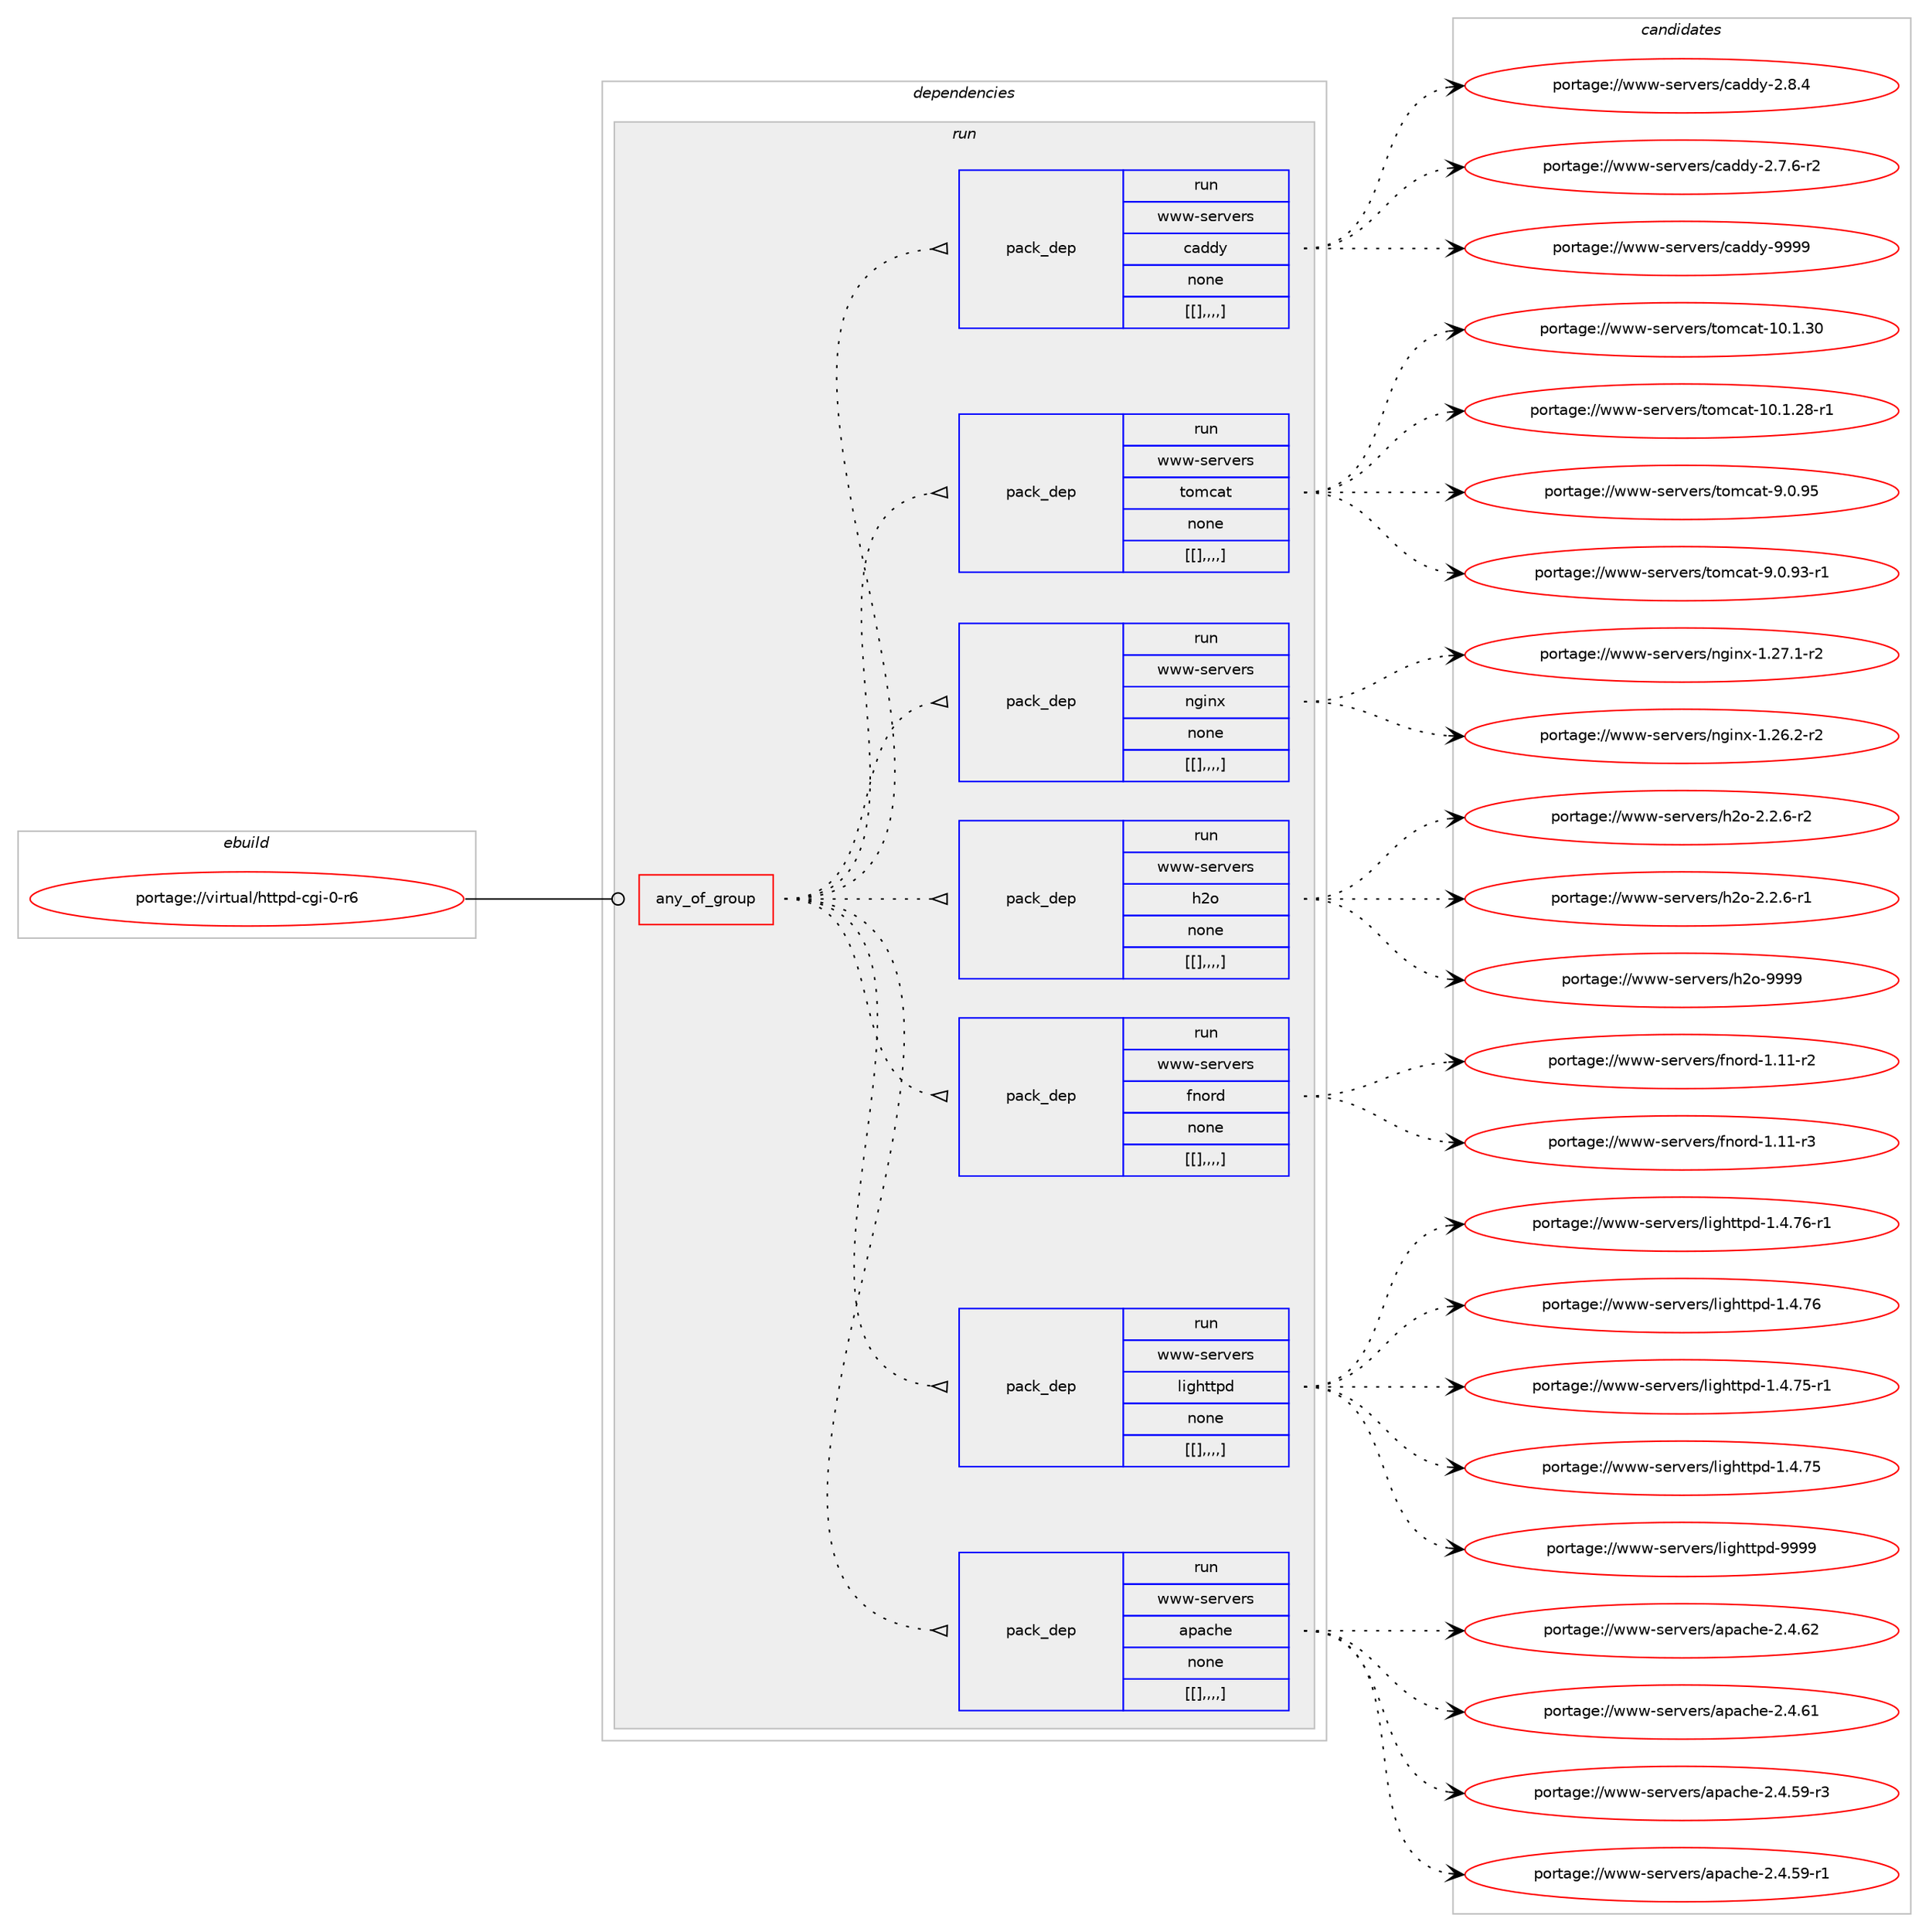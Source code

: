 digraph prolog {

# *************
# Graph options
# *************

newrank=true;
concentrate=true;
compound=true;
graph [rankdir=LR,fontname=Helvetica,fontsize=10,ranksep=1.5];#, ranksep=2.5, nodesep=0.2];
edge  [arrowhead=vee];
node  [fontname=Helvetica,fontsize=10];

# **********
# The ebuild
# **********

subgraph cluster_leftcol {
color=gray;
label=<<i>ebuild</i>>;
id [label="portage://virtual/httpd-cgi-0-r6", color=red, width=4, href="../virtual/httpd-cgi-0-r6.svg"];
}

# ****************
# The dependencies
# ****************

subgraph cluster_midcol {
color=gray;
label=<<i>dependencies</i>>;
subgraph cluster_compile {
fillcolor="#eeeeee";
style=filled;
label=<<i>compile</i>>;
}
subgraph cluster_compileandrun {
fillcolor="#eeeeee";
style=filled;
label=<<i>compile and run</i>>;
}
subgraph cluster_run {
fillcolor="#eeeeee";
style=filled;
label=<<i>run</i>>;
subgraph any84 {
dependency30307 [label=<<TABLE BORDER="0" CELLBORDER="1" CELLSPACING="0" CELLPADDING="4"><TR><TD CELLPADDING="10">any_of_group</TD></TR></TABLE>>, shape=none, color=red];subgraph pack19005 {
dependency30308 [label=<<TABLE BORDER="0" CELLBORDER="1" CELLSPACING="0" CELLPADDING="4" WIDTH="220"><TR><TD ROWSPAN="6" CELLPADDING="30">pack_dep</TD></TR><TR><TD WIDTH="110">run</TD></TR><TR><TD>www-servers</TD></TR><TR><TD>apache</TD></TR><TR><TD>none</TD></TR><TR><TD>[[],,,,]</TD></TR></TABLE>>, shape=none, color=blue];
}
dependency30307:e -> dependency30308:w [weight=20,style="dotted",arrowhead="oinv"];
subgraph pack19006 {
dependency30309 [label=<<TABLE BORDER="0" CELLBORDER="1" CELLSPACING="0" CELLPADDING="4" WIDTH="220"><TR><TD ROWSPAN="6" CELLPADDING="30">pack_dep</TD></TR><TR><TD WIDTH="110">run</TD></TR><TR><TD>www-servers</TD></TR><TR><TD>lighttpd</TD></TR><TR><TD>none</TD></TR><TR><TD>[[],,,,]</TD></TR></TABLE>>, shape=none, color=blue];
}
dependency30307:e -> dependency30309:w [weight=20,style="dotted",arrowhead="oinv"];
subgraph pack19007 {
dependency30310 [label=<<TABLE BORDER="0" CELLBORDER="1" CELLSPACING="0" CELLPADDING="4" WIDTH="220"><TR><TD ROWSPAN="6" CELLPADDING="30">pack_dep</TD></TR><TR><TD WIDTH="110">run</TD></TR><TR><TD>www-servers</TD></TR><TR><TD>fnord</TD></TR><TR><TD>none</TD></TR><TR><TD>[[],,,,]</TD></TR></TABLE>>, shape=none, color=blue];
}
dependency30307:e -> dependency30310:w [weight=20,style="dotted",arrowhead="oinv"];
subgraph pack19008 {
dependency30311 [label=<<TABLE BORDER="0" CELLBORDER="1" CELLSPACING="0" CELLPADDING="4" WIDTH="220"><TR><TD ROWSPAN="6" CELLPADDING="30">pack_dep</TD></TR><TR><TD WIDTH="110">run</TD></TR><TR><TD>www-servers</TD></TR><TR><TD>h2o</TD></TR><TR><TD>none</TD></TR><TR><TD>[[],,,,]</TD></TR></TABLE>>, shape=none, color=blue];
}
dependency30307:e -> dependency30311:w [weight=20,style="dotted",arrowhead="oinv"];
subgraph pack19009 {
dependency30312 [label=<<TABLE BORDER="0" CELLBORDER="1" CELLSPACING="0" CELLPADDING="4" WIDTH="220"><TR><TD ROWSPAN="6" CELLPADDING="30">pack_dep</TD></TR><TR><TD WIDTH="110">run</TD></TR><TR><TD>www-servers</TD></TR><TR><TD>nginx</TD></TR><TR><TD>none</TD></TR><TR><TD>[[],,,,]</TD></TR></TABLE>>, shape=none, color=blue];
}
dependency30307:e -> dependency30312:w [weight=20,style="dotted",arrowhead="oinv"];
subgraph pack19010 {
dependency30313 [label=<<TABLE BORDER="0" CELLBORDER="1" CELLSPACING="0" CELLPADDING="4" WIDTH="220"><TR><TD ROWSPAN="6" CELLPADDING="30">pack_dep</TD></TR><TR><TD WIDTH="110">run</TD></TR><TR><TD>www-servers</TD></TR><TR><TD>tomcat</TD></TR><TR><TD>none</TD></TR><TR><TD>[[],,,,]</TD></TR></TABLE>>, shape=none, color=blue];
}
dependency30307:e -> dependency30313:w [weight=20,style="dotted",arrowhead="oinv"];
subgraph pack19011 {
dependency30314 [label=<<TABLE BORDER="0" CELLBORDER="1" CELLSPACING="0" CELLPADDING="4" WIDTH="220"><TR><TD ROWSPAN="6" CELLPADDING="30">pack_dep</TD></TR><TR><TD WIDTH="110">run</TD></TR><TR><TD>www-servers</TD></TR><TR><TD>caddy</TD></TR><TR><TD>none</TD></TR><TR><TD>[[],,,,]</TD></TR></TABLE>>, shape=none, color=blue];
}
dependency30307:e -> dependency30314:w [weight=20,style="dotted",arrowhead="oinv"];
}
id:e -> dependency30307:w [weight=20,style="solid",arrowhead="odot"];
}
}

# **************
# The candidates
# **************

subgraph cluster_choices {
rank=same;
color=gray;
label=<<i>candidates</i>>;

subgraph choice19005 {
color=black;
nodesep=1;
choice119119119451151011141181011141154797112979910410145504652465450 [label="portage://www-servers/apache-2.4.62", color=red, width=4,href="../www-servers/apache-2.4.62.svg"];
choice119119119451151011141181011141154797112979910410145504652465449 [label="portage://www-servers/apache-2.4.61", color=red, width=4,href="../www-servers/apache-2.4.61.svg"];
choice1191191194511510111411810111411547971129799104101455046524653574511451 [label="portage://www-servers/apache-2.4.59-r3", color=red, width=4,href="../www-servers/apache-2.4.59-r3.svg"];
choice1191191194511510111411810111411547971129799104101455046524653574511449 [label="portage://www-servers/apache-2.4.59-r1", color=red, width=4,href="../www-servers/apache-2.4.59-r1.svg"];
dependency30308:e -> choice119119119451151011141181011141154797112979910410145504652465450:w [style=dotted,weight="100"];
dependency30308:e -> choice119119119451151011141181011141154797112979910410145504652465449:w [style=dotted,weight="100"];
dependency30308:e -> choice1191191194511510111411810111411547971129799104101455046524653574511451:w [style=dotted,weight="100"];
dependency30308:e -> choice1191191194511510111411810111411547971129799104101455046524653574511449:w [style=dotted,weight="100"];
}
subgraph choice19006 {
color=black;
nodesep=1;
choice11911911945115101114118101114115471081051031041161161121004557575757 [label="portage://www-servers/lighttpd-9999", color=red, width=4,href="../www-servers/lighttpd-9999.svg"];
choice1191191194511510111411810111411547108105103104116116112100454946524655544511449 [label="portage://www-servers/lighttpd-1.4.76-r1", color=red, width=4,href="../www-servers/lighttpd-1.4.76-r1.svg"];
choice119119119451151011141181011141154710810510310411611611210045494652465554 [label="portage://www-servers/lighttpd-1.4.76", color=red, width=4,href="../www-servers/lighttpd-1.4.76.svg"];
choice1191191194511510111411810111411547108105103104116116112100454946524655534511449 [label="portage://www-servers/lighttpd-1.4.75-r1", color=red, width=4,href="../www-servers/lighttpd-1.4.75-r1.svg"];
choice119119119451151011141181011141154710810510310411611611210045494652465553 [label="portage://www-servers/lighttpd-1.4.75", color=red, width=4,href="../www-servers/lighttpd-1.4.75.svg"];
dependency30309:e -> choice11911911945115101114118101114115471081051031041161161121004557575757:w [style=dotted,weight="100"];
dependency30309:e -> choice1191191194511510111411810111411547108105103104116116112100454946524655544511449:w [style=dotted,weight="100"];
dependency30309:e -> choice119119119451151011141181011141154710810510310411611611210045494652465554:w [style=dotted,weight="100"];
dependency30309:e -> choice1191191194511510111411810111411547108105103104116116112100454946524655534511449:w [style=dotted,weight="100"];
dependency30309:e -> choice119119119451151011141181011141154710810510310411611611210045494652465553:w [style=dotted,weight="100"];
}
subgraph choice19007 {
color=black;
nodesep=1;
choice119119119451151011141181011141154710211011111410045494649494511451 [label="portage://www-servers/fnord-1.11-r3", color=red, width=4,href="../www-servers/fnord-1.11-r3.svg"];
choice119119119451151011141181011141154710211011111410045494649494511450 [label="portage://www-servers/fnord-1.11-r2", color=red, width=4,href="../www-servers/fnord-1.11-r2.svg"];
dependency30310:e -> choice119119119451151011141181011141154710211011111410045494649494511451:w [style=dotted,weight="100"];
dependency30310:e -> choice119119119451151011141181011141154710211011111410045494649494511450:w [style=dotted,weight="100"];
}
subgraph choice19008 {
color=black;
nodesep=1;
choice1191191194511510111411810111411547104501114557575757 [label="portage://www-servers/h2o-9999", color=red, width=4,href="../www-servers/h2o-9999.svg"];
choice1191191194511510111411810111411547104501114550465046544511450 [label="portage://www-servers/h2o-2.2.6-r2", color=red, width=4,href="../www-servers/h2o-2.2.6-r2.svg"];
choice1191191194511510111411810111411547104501114550465046544511449 [label="portage://www-servers/h2o-2.2.6-r1", color=red, width=4,href="../www-servers/h2o-2.2.6-r1.svg"];
dependency30311:e -> choice1191191194511510111411810111411547104501114557575757:w [style=dotted,weight="100"];
dependency30311:e -> choice1191191194511510111411810111411547104501114550465046544511450:w [style=dotted,weight="100"];
dependency30311:e -> choice1191191194511510111411810111411547104501114550465046544511449:w [style=dotted,weight="100"];
}
subgraph choice19009 {
color=black;
nodesep=1;
choice1191191194511510111411810111411547110103105110120454946505546494511450 [label="portage://www-servers/nginx-1.27.1-r2", color=red, width=4,href="../www-servers/nginx-1.27.1-r2.svg"];
choice1191191194511510111411810111411547110103105110120454946505446504511450 [label="portage://www-servers/nginx-1.26.2-r2", color=red, width=4,href="../www-servers/nginx-1.26.2-r2.svg"];
dependency30312:e -> choice1191191194511510111411810111411547110103105110120454946505546494511450:w [style=dotted,weight="100"];
dependency30312:e -> choice1191191194511510111411810111411547110103105110120454946505446504511450:w [style=dotted,weight="100"];
}
subgraph choice19010 {
color=black;
nodesep=1;
choice119119119451151011141181011141154711611110999971164549484649465148 [label="portage://www-servers/tomcat-10.1.30", color=red, width=4,href="../www-servers/tomcat-10.1.30.svg"];
choice1191191194511510111411810111411547116111109999711645494846494650564511449 [label="portage://www-servers/tomcat-10.1.28-r1", color=red, width=4,href="../www-servers/tomcat-10.1.28-r1.svg"];
choice1191191194511510111411810111411547116111109999711645574648465753 [label="portage://www-servers/tomcat-9.0.95", color=red, width=4,href="../www-servers/tomcat-9.0.95.svg"];
choice11911911945115101114118101114115471161111099997116455746484657514511449 [label="portage://www-servers/tomcat-9.0.93-r1", color=red, width=4,href="../www-servers/tomcat-9.0.93-r1.svg"];
dependency30313:e -> choice119119119451151011141181011141154711611110999971164549484649465148:w [style=dotted,weight="100"];
dependency30313:e -> choice1191191194511510111411810111411547116111109999711645494846494650564511449:w [style=dotted,weight="100"];
dependency30313:e -> choice1191191194511510111411810111411547116111109999711645574648465753:w [style=dotted,weight="100"];
dependency30313:e -> choice11911911945115101114118101114115471161111099997116455746484657514511449:w [style=dotted,weight="100"];
}
subgraph choice19011 {
color=black;
nodesep=1;
choice119119119451151011141181011141154799971001001214557575757 [label="portage://www-servers/caddy-9999", color=red, width=4,href="../www-servers/caddy-9999.svg"];
choice11911911945115101114118101114115479997100100121455046564652 [label="portage://www-servers/caddy-2.8.4", color=red, width=4,href="../www-servers/caddy-2.8.4.svg"];
choice119119119451151011141181011141154799971001001214550465546544511450 [label="portage://www-servers/caddy-2.7.6-r2", color=red, width=4,href="../www-servers/caddy-2.7.6-r2.svg"];
dependency30314:e -> choice119119119451151011141181011141154799971001001214557575757:w [style=dotted,weight="100"];
dependency30314:e -> choice11911911945115101114118101114115479997100100121455046564652:w [style=dotted,weight="100"];
dependency30314:e -> choice119119119451151011141181011141154799971001001214550465546544511450:w [style=dotted,weight="100"];
}
}

}

